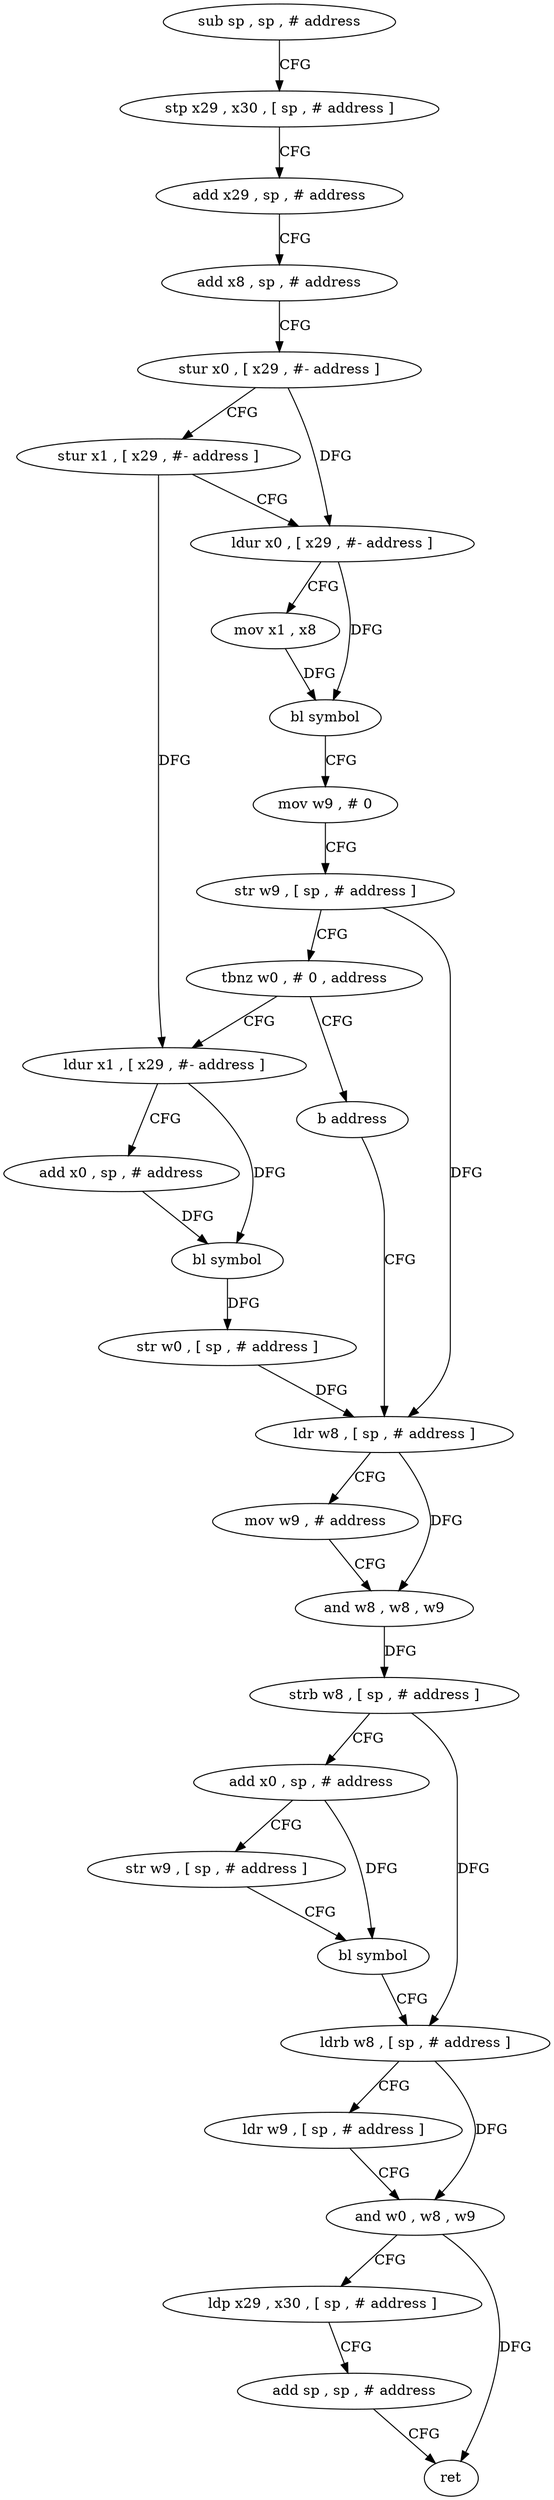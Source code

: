 digraph "func" {
"4203892" [label = "sub sp , sp , # address" ]
"4203896" [label = "stp x29 , x30 , [ sp , # address ]" ]
"4203900" [label = "add x29 , sp , # address" ]
"4203904" [label = "add x8 , sp , # address" ]
"4203908" [label = "stur x0 , [ x29 , #- address ]" ]
"4203912" [label = "stur x1 , [ x29 , #- address ]" ]
"4203916" [label = "ldur x0 , [ x29 , #- address ]" ]
"4203920" [label = "mov x1 , x8" ]
"4203924" [label = "bl symbol" ]
"4203928" [label = "mov w9 , # 0" ]
"4203932" [label = "str w9 , [ sp , # address ]" ]
"4203936" [label = "tbnz w0 , # 0 , address" ]
"4203944" [label = "ldur x1 , [ x29 , #- address ]" ]
"4203940" [label = "b address" ]
"4203948" [label = "add x0 , sp , # address" ]
"4203952" [label = "bl symbol" ]
"4203956" [label = "str w0 , [ sp , # address ]" ]
"4203960" [label = "ldr w8 , [ sp , # address ]" ]
"4203964" [label = "mov w9 , # address" ]
"4203968" [label = "and w8 , w8 , w9" ]
"4203972" [label = "strb w8 , [ sp , # address ]" ]
"4203976" [label = "add x0 , sp , # address" ]
"4203980" [label = "str w9 , [ sp , # address ]" ]
"4203984" [label = "bl symbol" ]
"4203988" [label = "ldrb w8 , [ sp , # address ]" ]
"4203992" [label = "ldr w9 , [ sp , # address ]" ]
"4203996" [label = "and w0 , w8 , w9" ]
"4204000" [label = "ldp x29 , x30 , [ sp , # address ]" ]
"4204004" [label = "add sp , sp , # address" ]
"4204008" [label = "ret" ]
"4203892" -> "4203896" [ label = "CFG" ]
"4203896" -> "4203900" [ label = "CFG" ]
"4203900" -> "4203904" [ label = "CFG" ]
"4203904" -> "4203908" [ label = "CFG" ]
"4203908" -> "4203912" [ label = "CFG" ]
"4203908" -> "4203916" [ label = "DFG" ]
"4203912" -> "4203916" [ label = "CFG" ]
"4203912" -> "4203944" [ label = "DFG" ]
"4203916" -> "4203920" [ label = "CFG" ]
"4203916" -> "4203924" [ label = "DFG" ]
"4203920" -> "4203924" [ label = "DFG" ]
"4203924" -> "4203928" [ label = "CFG" ]
"4203928" -> "4203932" [ label = "CFG" ]
"4203932" -> "4203936" [ label = "CFG" ]
"4203932" -> "4203960" [ label = "DFG" ]
"4203936" -> "4203944" [ label = "CFG" ]
"4203936" -> "4203940" [ label = "CFG" ]
"4203944" -> "4203948" [ label = "CFG" ]
"4203944" -> "4203952" [ label = "DFG" ]
"4203940" -> "4203960" [ label = "CFG" ]
"4203948" -> "4203952" [ label = "DFG" ]
"4203952" -> "4203956" [ label = "DFG" ]
"4203956" -> "4203960" [ label = "DFG" ]
"4203960" -> "4203964" [ label = "CFG" ]
"4203960" -> "4203968" [ label = "DFG" ]
"4203964" -> "4203968" [ label = "CFG" ]
"4203968" -> "4203972" [ label = "DFG" ]
"4203972" -> "4203976" [ label = "CFG" ]
"4203972" -> "4203988" [ label = "DFG" ]
"4203976" -> "4203980" [ label = "CFG" ]
"4203976" -> "4203984" [ label = "DFG" ]
"4203980" -> "4203984" [ label = "CFG" ]
"4203984" -> "4203988" [ label = "CFG" ]
"4203988" -> "4203992" [ label = "CFG" ]
"4203988" -> "4203996" [ label = "DFG" ]
"4203992" -> "4203996" [ label = "CFG" ]
"4203996" -> "4204000" [ label = "CFG" ]
"4203996" -> "4204008" [ label = "DFG" ]
"4204000" -> "4204004" [ label = "CFG" ]
"4204004" -> "4204008" [ label = "CFG" ]
}
